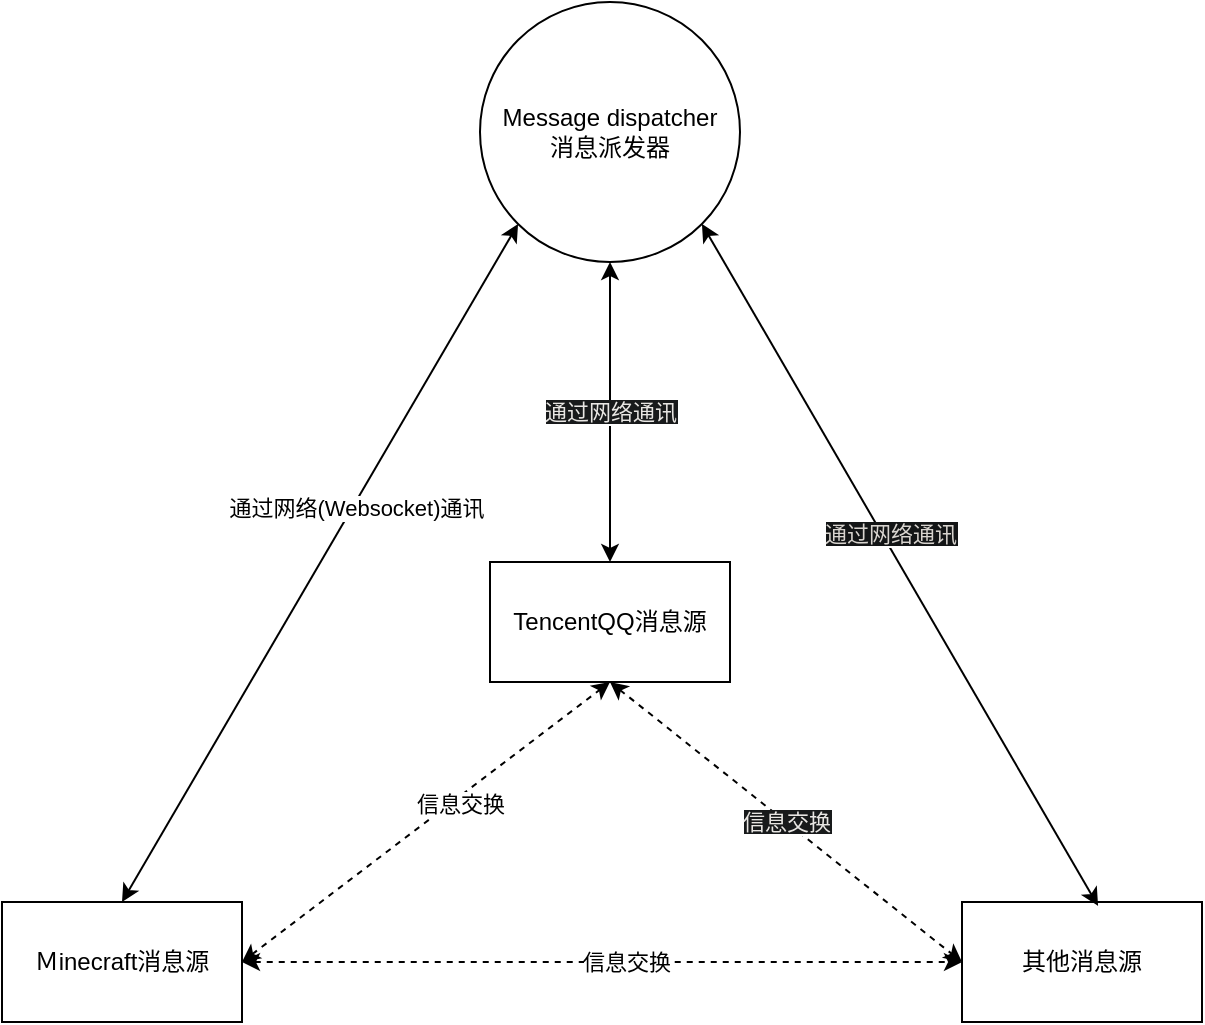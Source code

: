 <mxfile version="14.4.2" type="github">
  <diagram id="Lb7Qr5d4vpATKv6VrhQ9" name="Page-1">
    <mxGraphModel dx="782" dy="475" grid="1" gridSize="10" guides="1" tooltips="1" connect="1" arrows="1" fold="1" page="1" pageScale="1" pageWidth="827" pageHeight="1169" math="0" shadow="0">
      <root>
        <mxCell id="0" />
        <mxCell id="1" parent="0" />
        <mxCell id="WaKimtVVQcEVHU75OgwG-1" value="Message dispatcher&lt;br&gt;消息派发器" style="ellipse;whiteSpace=wrap;html=1;aspect=fixed;" vertex="1" parent="1">
          <mxGeometry x="289" y="50" width="130" height="130" as="geometry" />
        </mxCell>
        <mxCell id="WaKimtVVQcEVHU75OgwG-2" value="Ｍinecraft消息源" style="rounded=0;whiteSpace=wrap;html=1;" vertex="1" parent="1">
          <mxGeometry x="50" y="500" width="120" height="60" as="geometry" />
        </mxCell>
        <mxCell id="WaKimtVVQcEVHU75OgwG-3" value="TencentQQ消息源" style="rounded=0;whiteSpace=wrap;html=1;" vertex="1" parent="1">
          <mxGeometry x="294" y="330" width="120" height="60" as="geometry" />
        </mxCell>
        <mxCell id="WaKimtVVQcEVHU75OgwG-4" value="其他消息源" style="rounded=0;whiteSpace=wrap;html=1;" vertex="1" parent="1">
          <mxGeometry x="530" y="500" width="120" height="60" as="geometry" />
        </mxCell>
        <mxCell id="WaKimtVVQcEVHU75OgwG-5" value="" style="endArrow=classic;startArrow=classic;html=1;exitX=0.5;exitY=0;exitDx=0;exitDy=0;entryX=0;entryY=1;entryDx=0;entryDy=0;" edge="1" parent="1" source="WaKimtVVQcEVHU75OgwG-2" target="WaKimtVVQcEVHU75OgwG-1">
          <mxGeometry width="50" height="50" relative="1" as="geometry">
            <mxPoint x="380" y="210" as="sourcePoint" />
            <mxPoint x="430" y="160" as="targetPoint" />
            <Array as="points" />
          </mxGeometry>
        </mxCell>
        <mxCell id="WaKimtVVQcEVHU75OgwG-6" value="通过网络(Websocket)通讯" style="edgeLabel;html=1;align=center;verticalAlign=middle;resizable=0;points=[];" vertex="1" connectable="0" parent="WaKimtVVQcEVHU75OgwG-5">
          <mxGeometry x="0.167" relative="1" as="geometry">
            <mxPoint x="1" as="offset" />
          </mxGeometry>
        </mxCell>
        <mxCell id="WaKimtVVQcEVHU75OgwG-8" value="&lt;span style=&quot;color: rgb(232 , 230 , 227) ; font-family: &amp;#34;helvetica&amp;#34; ; font-size: 11px ; font-style: normal ; font-weight: 400 ; letter-spacing: normal ; text-align: center ; text-indent: 0px ; text-transform: none ; word-spacing: 0px ; background-color: rgb(24 , 26 , 27) ; display: inline ; float: none&quot;&gt;通过网络通讯&lt;/span&gt;" style="endArrow=classic;startArrow=classic;html=1;exitX=0.5;exitY=0;exitDx=0;exitDy=0;entryX=0.5;entryY=1;entryDx=0;entryDy=0;" edge="1" parent="1" source="WaKimtVVQcEVHU75OgwG-3" target="WaKimtVVQcEVHU75OgwG-1">
          <mxGeometry width="50" height="50" relative="1" as="geometry">
            <mxPoint x="380" y="210" as="sourcePoint" />
            <mxPoint x="430" y="160" as="targetPoint" />
          </mxGeometry>
        </mxCell>
        <mxCell id="WaKimtVVQcEVHU75OgwG-9" value="" style="endArrow=classic;startArrow=classic;html=1;exitX=0.567;exitY=0.033;exitDx=0;exitDy=0;exitPerimeter=0;entryX=1;entryY=1;entryDx=0;entryDy=0;" edge="1" parent="1" source="WaKimtVVQcEVHU75OgwG-4" target="WaKimtVVQcEVHU75OgwG-1">
          <mxGeometry width="50" height="50" relative="1" as="geometry">
            <mxPoint x="380" y="210" as="sourcePoint" />
            <mxPoint x="430" y="160" as="targetPoint" />
            <Array as="points" />
          </mxGeometry>
        </mxCell>
        <mxCell id="WaKimtVVQcEVHU75OgwG-10" value="&lt;span style=&quot;color: rgba(0 , 0 , 0 , 0) ; font-family: monospace ; font-size: 0px ; background-color: rgb(27 , 30 , 31)&quot;&gt;%3CmxGraphModel%3E%3Croot%3E%3CmxCell%20id%3D%220%22%2F%3E%3CmxCell%20id%3D%221%22%20parent%3D%220%22%2F%3E%3CmxCell%20id%3D%222%22%20value%3D%22%E9%80%9A%E8%BF%87%E7%BD%91%E7%BB%9C(Websocket)%E9%80%9A%E8%AE%AF%22%20style%3D%22edgeLabel%3Bhtml%3D1%3Balign%3Dcenter%3BverticalAlign%3Dmiddle%3Bresizable%3D0%3Bpoints%3D%5B%5D%3B%22%20vertex%3D%221%22%20connectable%3D%220%22%20parent%3D%221%22%3E%3CmxGeometry%20x%3D%22252.382%22%20y%3D%22211.889%22%20as%3D%22geometry%22%2F%3E%3C%2FmxCell%3E%3C%2Froot%3E%3C%2FmxGraphModel%3E&lt;/span&gt;" style="edgeLabel;html=1;align=center;verticalAlign=middle;resizable=0;points=[];" vertex="1" connectable="0" parent="WaKimtVVQcEVHU75OgwG-9">
          <mxGeometry x="0.198" y="-4" relative="1" as="geometry">
            <mxPoint as="offset" />
          </mxGeometry>
        </mxCell>
        <mxCell id="WaKimtVVQcEVHU75OgwG-11" value="&lt;span style=&quot;color: rgb(216 , 212 , 207) ; font-family: &amp;#34;helvetica&amp;#34; ; background-color: rgb(19 , 21 , 22)&quot;&gt;通过网络通讯&lt;/span&gt;" style="edgeLabel;html=1;align=center;verticalAlign=middle;resizable=0;points=[];" vertex="1" connectable="0" parent="WaKimtVVQcEVHU75OgwG-9">
          <mxGeometry x="0.083" y="-3" relative="1" as="geometry">
            <mxPoint as="offset" />
          </mxGeometry>
        </mxCell>
        <mxCell id="WaKimtVVQcEVHU75OgwG-16" value="" style="endArrow=classic;startArrow=classic;html=1;exitX=1;exitY=0.5;exitDx=0;exitDy=0;entryX=0;entryY=0.5;entryDx=0;entryDy=0;rounded=1;shadow=0;dashed=1;sketch=0;" edge="1" parent="1" source="WaKimtVVQcEVHU75OgwG-2" target="WaKimtVVQcEVHU75OgwG-4">
          <mxGeometry width="50" height="50" relative="1" as="geometry">
            <mxPoint x="380" y="370" as="sourcePoint" />
            <mxPoint x="430" y="320" as="targetPoint" />
          </mxGeometry>
        </mxCell>
        <mxCell id="WaKimtVVQcEVHU75OgwG-20" value="信息交换" style="edgeLabel;html=1;align=center;verticalAlign=middle;resizable=0;points=[];" vertex="1" connectable="0" parent="WaKimtVVQcEVHU75OgwG-16">
          <mxGeometry x="0.067" relative="1" as="geometry">
            <mxPoint as="offset" />
          </mxGeometry>
        </mxCell>
        <mxCell id="WaKimtVVQcEVHU75OgwG-17" value="" style="endArrow=classic;startArrow=classic;html=1;rounded=1;shadow=0;dashed=1;sketch=0;entryX=0.5;entryY=1;entryDx=0;entryDy=0;exitX=1;exitY=0.5;exitDx=0;exitDy=0;" edge="1" parent="1" source="WaKimtVVQcEVHU75OgwG-2" target="WaKimtVVQcEVHU75OgwG-3">
          <mxGeometry width="50" height="50" relative="1" as="geometry">
            <mxPoint x="140" y="497" as="sourcePoint" />
            <mxPoint x="320" y="420" as="targetPoint" />
            <Array as="points" />
          </mxGeometry>
        </mxCell>
        <mxCell id="WaKimtVVQcEVHU75OgwG-19" value="信息交换" style="edgeLabel;html=1;align=center;verticalAlign=middle;resizable=0;points=[];" vertex="1" connectable="0" parent="WaKimtVVQcEVHU75OgwG-17">
          <mxGeometry x="0.157" y="-3" relative="1" as="geometry">
            <mxPoint as="offset" />
          </mxGeometry>
        </mxCell>
        <mxCell id="WaKimtVVQcEVHU75OgwG-18" value="&lt;meta charset=&quot;utf-8&quot;&gt;&lt;span style=&quot;color: rgb(232, 230, 227); font-family: helvetica; font-size: 11px; font-style: normal; font-weight: 400; letter-spacing: normal; text-align: center; text-indent: 0px; text-transform: none; word-spacing: 0px; background-color: rgb(24, 26, 27); display: inline; float: none;&quot;&gt;信息交换&lt;/span&gt;" style="endArrow=classic;startArrow=classic;html=1;exitX=0.5;exitY=1;exitDx=0;exitDy=0;rounded=1;shadow=0;dashed=1;sketch=0;entryX=0;entryY=0.5;entryDx=0;entryDy=0;" edge="1" parent="1" source="WaKimtVVQcEVHU75OgwG-3" target="WaKimtVVQcEVHU75OgwG-4">
          <mxGeometry width="50" height="50" relative="1" as="geometry">
            <mxPoint x="210" y="550" as="sourcePoint" />
            <mxPoint x="500" y="450" as="targetPoint" />
            <Array as="points" />
          </mxGeometry>
        </mxCell>
      </root>
    </mxGraphModel>
  </diagram>
</mxfile>
